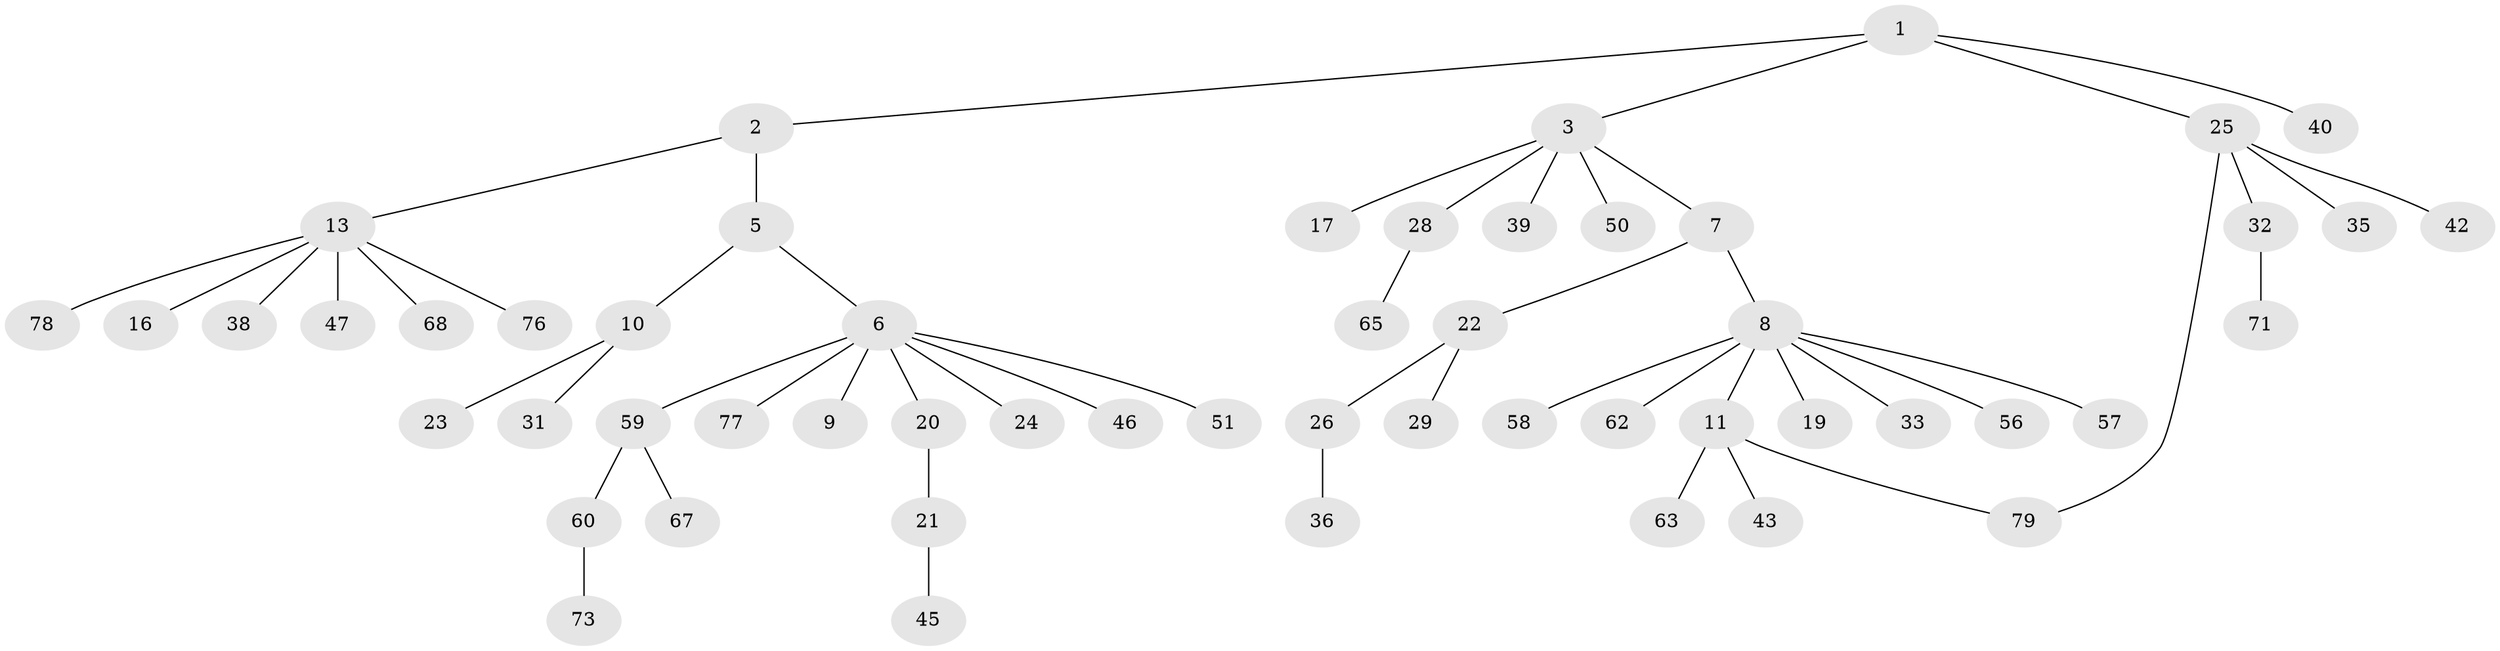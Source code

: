 // original degree distribution, {5: 0.06329113924050633, 3: 0.05063291139240506, 2: 0.21518987341772153, 4: 0.10126582278481013, 6: 0.02531645569620253, 1: 0.5443037974683544}
// Generated by graph-tools (version 1.1) at 2025/41/03/06/25 10:41:30]
// undirected, 54 vertices, 54 edges
graph export_dot {
graph [start="1"]
  node [color=gray90,style=filled];
  1 [super="+34"];
  2 [super="+4"];
  3 [super="+15"];
  5 [super="+54"];
  6 [super="+12"];
  7 [super="+64"];
  8 [super="+27"];
  9 [super="+30"];
  10 [super="+52"];
  11 [super="+18"];
  13 [super="+14"];
  16 [super="+61"];
  17;
  19;
  20 [super="+48"];
  21;
  22 [super="+55"];
  23 [super="+41"];
  24;
  25 [super="+37"];
  26;
  28 [super="+72"];
  29;
  31;
  32;
  33;
  35 [super="+53"];
  36;
  38;
  39;
  40 [super="+49"];
  42 [super="+44"];
  43 [super="+70"];
  45;
  46;
  47;
  50;
  51 [super="+66"];
  56;
  57;
  58;
  59 [super="+75"];
  60;
  62 [super="+74"];
  63;
  65 [super="+69"];
  67;
  68;
  71;
  73;
  76;
  77;
  78;
  79;
  1 -- 2;
  1 -- 3;
  1 -- 25;
  1 -- 40;
  2 -- 5;
  2 -- 13;
  3 -- 7;
  3 -- 28;
  3 -- 50;
  3 -- 17;
  3 -- 39;
  5 -- 6;
  5 -- 10;
  6 -- 9;
  6 -- 24;
  6 -- 77;
  6 -- 51;
  6 -- 20;
  6 -- 59;
  6 -- 46;
  7 -- 8;
  7 -- 22;
  8 -- 11;
  8 -- 19;
  8 -- 33;
  8 -- 57;
  8 -- 56;
  8 -- 58;
  8 -- 62;
  10 -- 23;
  10 -- 31;
  11 -- 43;
  11 -- 79;
  11 -- 63;
  13 -- 76;
  13 -- 78;
  13 -- 16;
  13 -- 68;
  13 -- 38;
  13 -- 47;
  20 -- 21;
  21 -- 45;
  22 -- 26;
  22 -- 29;
  25 -- 32;
  25 -- 35;
  25 -- 42;
  25 -- 79;
  26 -- 36;
  28 -- 65;
  32 -- 71;
  59 -- 60;
  59 -- 67;
  60 -- 73;
}
